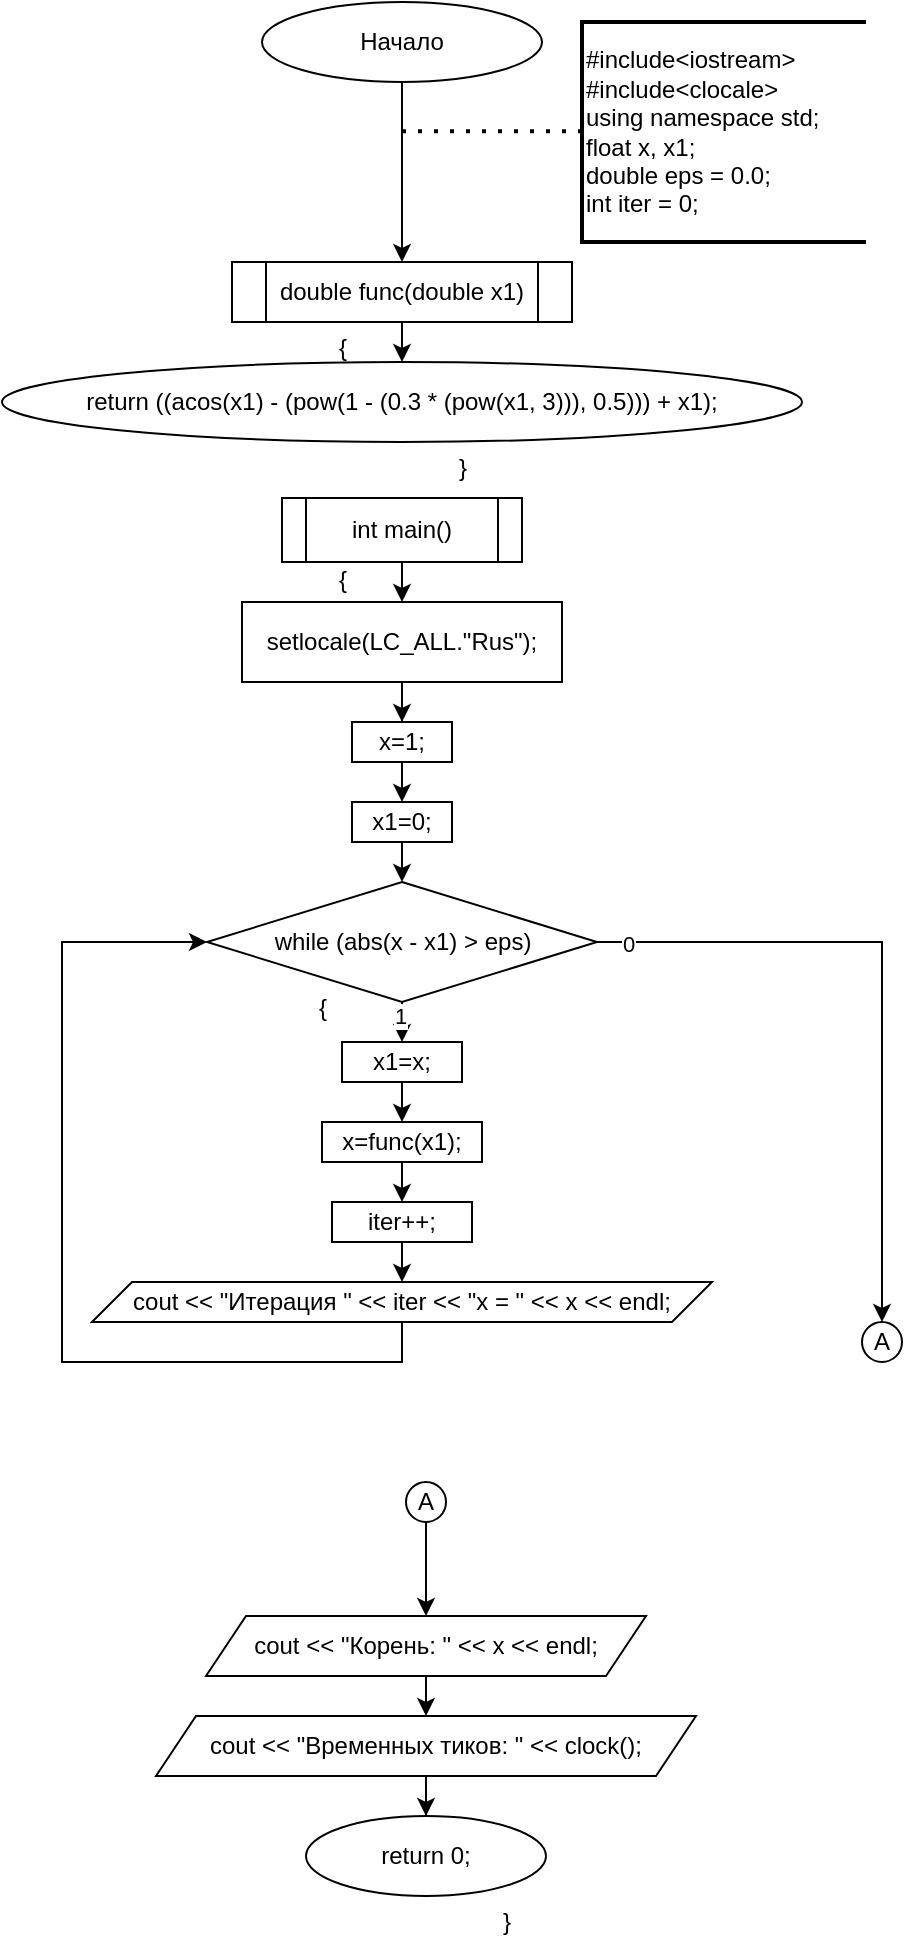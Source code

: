 <mxfile version="25.0.1">
  <diagram name="Страница — 1" id="NSx2ewMza1Y56-QGjFJZ">
    <mxGraphModel dx="858" dy="379" grid="0" gridSize="10" guides="1" tooltips="1" connect="1" arrows="1" fold="1" page="1" pageScale="1" pageWidth="1169" pageHeight="1654" math="0" shadow="0">
      <root>
        <mxCell id="0" />
        <mxCell id="1" parent="0" />
        <mxCell id="yGaHs416NKimu-mibkIS-1" value="#include&amp;lt;iostream&amp;gt;&lt;div&gt;#include&amp;lt;clocale&amp;gt;&lt;/div&gt;&lt;div&gt;using namespace std;&lt;/div&gt;&lt;div&gt;&lt;div&gt;float x, x1;&lt;/div&gt;&lt;div&gt;double eps = 0.0;&lt;/div&gt;&lt;/div&gt;&lt;div&gt;int iter = 0;&lt;/div&gt;" style="strokeWidth=2;html=1;shape=mxgraph.flowchart.annotation_1;align=left;pointerEvents=1;" parent="1" vertex="1">
          <mxGeometry x="670" y="30" width="142" height="110" as="geometry" />
        </mxCell>
        <mxCell id="yGaHs416NKimu-mibkIS-2" style="edgeStyle=orthogonalEdgeStyle;rounded=0;orthogonalLoop=1;jettySize=auto;html=1;exitX=0.5;exitY=1;exitDx=0;exitDy=0;entryX=0.5;entryY=0;entryDx=0;entryDy=0;" parent="1" source="yGaHs416NKimu-mibkIS-3" target="TtACydPfEbidQ31jQwrt-1" edge="1">
          <mxGeometry relative="1" as="geometry">
            <mxPoint x="580" y="110" as="targetPoint" />
          </mxGeometry>
        </mxCell>
        <mxCell id="yGaHs416NKimu-mibkIS-3" value="Начало" style="ellipse;whiteSpace=wrap;html=1;" parent="1" vertex="1">
          <mxGeometry x="510" y="20" width="140" height="40" as="geometry" />
        </mxCell>
        <mxCell id="yGaHs416NKimu-mibkIS-6" value="" style="endArrow=none;dashed=1;html=1;dashPattern=1 3;strokeWidth=2;rounded=0;entryX=0;entryY=0.5;entryDx=0;entryDy=0;entryPerimeter=0;" parent="1" edge="1">
          <mxGeometry width="50" height="50" relative="1" as="geometry">
            <mxPoint x="580" y="84.58" as="sourcePoint" />
            <mxPoint x="670" y="84.58" as="targetPoint" />
          </mxGeometry>
        </mxCell>
        <mxCell id="TtACydPfEbidQ31jQwrt-3" style="edgeStyle=orthogonalEdgeStyle;rounded=0;orthogonalLoop=1;jettySize=auto;html=1;exitX=0.5;exitY=1;exitDx=0;exitDy=0;entryX=0.5;entryY=0;entryDx=0;entryDy=0;" edge="1" parent="1" source="TtACydPfEbidQ31jQwrt-1" target="TtACydPfEbidQ31jQwrt-2">
          <mxGeometry relative="1" as="geometry" />
        </mxCell>
        <mxCell id="TtACydPfEbidQ31jQwrt-1" value="double func(double x1)" style="shape=process;whiteSpace=wrap;html=1;backgroundOutline=1;" vertex="1" parent="1">
          <mxGeometry x="495" y="150" width="170" height="30" as="geometry" />
        </mxCell>
        <mxCell id="TtACydPfEbidQ31jQwrt-2" value="return ((acos(x1) - (pow(1 - (0.3 * (pow(x1, 3))), 0.5))) + x1);" style="ellipse;whiteSpace=wrap;html=1;" vertex="1" parent="1">
          <mxGeometry x="380" y="200" width="400" height="40" as="geometry" />
        </mxCell>
        <mxCell id="TtACydPfEbidQ31jQwrt-4" value="{" style="text;html=1;align=center;verticalAlign=middle;resizable=0;points=[];autosize=1;strokeColor=none;fillColor=none;" vertex="1" parent="1">
          <mxGeometry x="535" y="178" width="30" height="30" as="geometry" />
        </mxCell>
        <mxCell id="TtACydPfEbidQ31jQwrt-5" value="}" style="text;html=1;align=center;verticalAlign=middle;resizable=0;points=[];autosize=1;strokeColor=none;fillColor=none;" vertex="1" parent="1">
          <mxGeometry x="595" y="238" width="30" height="30" as="geometry" />
        </mxCell>
        <mxCell id="TtACydPfEbidQ31jQwrt-18" style="edgeStyle=orthogonalEdgeStyle;rounded=0;orthogonalLoop=1;jettySize=auto;html=1;exitX=0.5;exitY=1;exitDx=0;exitDy=0;entryX=0.5;entryY=0;entryDx=0;entryDy=0;" edge="1" parent="1" source="TtACydPfEbidQ31jQwrt-6" target="TtACydPfEbidQ31jQwrt-7">
          <mxGeometry relative="1" as="geometry" />
        </mxCell>
        <mxCell id="TtACydPfEbidQ31jQwrt-6" value="int main()" style="shape=process;whiteSpace=wrap;html=1;backgroundOutline=1;" vertex="1" parent="1">
          <mxGeometry x="520" y="268" width="120" height="32" as="geometry" />
        </mxCell>
        <mxCell id="TtACydPfEbidQ31jQwrt-21" style="edgeStyle=orthogonalEdgeStyle;rounded=0;orthogonalLoop=1;jettySize=auto;html=1;entryX=0.5;entryY=0;entryDx=0;entryDy=0;" edge="1" parent="1" source="TtACydPfEbidQ31jQwrt-7" target="TtACydPfEbidQ31jQwrt-8">
          <mxGeometry relative="1" as="geometry" />
        </mxCell>
        <mxCell id="TtACydPfEbidQ31jQwrt-7" value="setlocale(LC_ALL.&quot;Rus&quot;);" style="whiteSpace=wrap;html=1;" vertex="1" parent="1">
          <mxGeometry x="500" y="320" width="160" height="40" as="geometry" />
        </mxCell>
        <mxCell id="TtACydPfEbidQ31jQwrt-22" style="edgeStyle=orthogonalEdgeStyle;rounded=0;orthogonalLoop=1;jettySize=auto;html=1;exitX=0.5;exitY=1;exitDx=0;exitDy=0;entryX=0.5;entryY=0;entryDx=0;entryDy=0;" edge="1" parent="1" source="TtACydPfEbidQ31jQwrt-8" target="TtACydPfEbidQ31jQwrt-9">
          <mxGeometry relative="1" as="geometry" />
        </mxCell>
        <mxCell id="TtACydPfEbidQ31jQwrt-8" value="x=1;" style="whiteSpace=wrap;html=1;" vertex="1" parent="1">
          <mxGeometry x="555" y="380" width="50" height="20" as="geometry" />
        </mxCell>
        <mxCell id="TtACydPfEbidQ31jQwrt-23" style="edgeStyle=orthogonalEdgeStyle;rounded=0;orthogonalLoop=1;jettySize=auto;html=1;exitX=0.5;exitY=1;exitDx=0;exitDy=0;entryX=0.5;entryY=0;entryDx=0;entryDy=0;" edge="1" parent="1" source="TtACydPfEbidQ31jQwrt-9" target="TtACydPfEbidQ31jQwrt-10">
          <mxGeometry relative="1" as="geometry" />
        </mxCell>
        <mxCell id="TtACydPfEbidQ31jQwrt-9" value="x1=0;" style="whiteSpace=wrap;html=1;" vertex="1" parent="1">
          <mxGeometry x="555" y="420" width="50" height="20" as="geometry" />
        </mxCell>
        <mxCell id="TtACydPfEbidQ31jQwrt-24" style="edgeStyle=orthogonalEdgeStyle;rounded=0;orthogonalLoop=1;jettySize=auto;html=1;exitX=0.5;exitY=1;exitDx=0;exitDy=0;entryX=0.5;entryY=0;entryDx=0;entryDy=0;" edge="1" parent="1" source="TtACydPfEbidQ31jQwrt-10" target="TtACydPfEbidQ31jQwrt-11">
          <mxGeometry relative="1" as="geometry" />
        </mxCell>
        <mxCell id="TtACydPfEbidQ31jQwrt-29" value="1" style="edgeLabel;html=1;align=center;verticalAlign=middle;resizable=0;points=[];" vertex="1" connectable="0" parent="TtACydPfEbidQ31jQwrt-24">
          <mxGeometry x="-0.35" y="-1" relative="1" as="geometry">
            <mxPoint as="offset" />
          </mxGeometry>
        </mxCell>
        <mxCell id="TtACydPfEbidQ31jQwrt-30" style="edgeStyle=orthogonalEdgeStyle;rounded=0;orthogonalLoop=1;jettySize=auto;html=1;exitX=1;exitY=0.5;exitDx=0;exitDy=0;entryX=0.5;entryY=0;entryDx=0;entryDy=0;" edge="1" parent="1" source="TtACydPfEbidQ31jQwrt-10" target="TtACydPfEbidQ31jQwrt-35">
          <mxGeometry relative="1" as="geometry" />
        </mxCell>
        <mxCell id="TtACydPfEbidQ31jQwrt-31" value="0" style="edgeLabel;html=1;align=center;verticalAlign=middle;resizable=0;points=[];" vertex="1" connectable="0" parent="TtACydPfEbidQ31jQwrt-30">
          <mxGeometry x="-0.911" y="-1" relative="1" as="geometry">
            <mxPoint as="offset" />
          </mxGeometry>
        </mxCell>
        <mxCell id="TtACydPfEbidQ31jQwrt-10" value="while (abs(x - x1) &gt; eps)" style="rhombus;whiteSpace=wrap;html=1;" vertex="1" parent="1">
          <mxGeometry x="482.5" y="460" width="195" height="60" as="geometry" />
        </mxCell>
        <mxCell id="TtACydPfEbidQ31jQwrt-25" style="edgeStyle=orthogonalEdgeStyle;rounded=0;orthogonalLoop=1;jettySize=auto;html=1;exitX=0.5;exitY=1;exitDx=0;exitDy=0;entryX=0.5;entryY=0;entryDx=0;entryDy=0;" edge="1" parent="1" source="TtACydPfEbidQ31jQwrt-11" target="TtACydPfEbidQ31jQwrt-12">
          <mxGeometry relative="1" as="geometry" />
        </mxCell>
        <mxCell id="TtACydPfEbidQ31jQwrt-11" value="x1=x;" style="whiteSpace=wrap;html=1;" vertex="1" parent="1">
          <mxGeometry x="550" y="540" width="60" height="20" as="geometry" />
        </mxCell>
        <mxCell id="TtACydPfEbidQ31jQwrt-26" style="edgeStyle=orthogonalEdgeStyle;rounded=0;orthogonalLoop=1;jettySize=auto;html=1;exitX=0.5;exitY=1;exitDx=0;exitDy=0;entryX=0.5;entryY=0;entryDx=0;entryDy=0;" edge="1" parent="1" source="TtACydPfEbidQ31jQwrt-12" target="TtACydPfEbidQ31jQwrt-13">
          <mxGeometry relative="1" as="geometry" />
        </mxCell>
        <mxCell id="TtACydPfEbidQ31jQwrt-12" value="x=func(x1);" style="whiteSpace=wrap;html=1;" vertex="1" parent="1">
          <mxGeometry x="540" y="580" width="80" height="20" as="geometry" />
        </mxCell>
        <mxCell id="TtACydPfEbidQ31jQwrt-27" style="edgeStyle=orthogonalEdgeStyle;rounded=0;orthogonalLoop=1;jettySize=auto;html=1;exitX=0.5;exitY=1;exitDx=0;exitDy=0;entryX=0.5;entryY=0;entryDx=0;entryDy=0;" edge="1" parent="1" source="TtACydPfEbidQ31jQwrt-13" target="TtACydPfEbidQ31jQwrt-14">
          <mxGeometry relative="1" as="geometry" />
        </mxCell>
        <mxCell id="TtACydPfEbidQ31jQwrt-13" value="iter++;" style="whiteSpace=wrap;html=1;" vertex="1" parent="1">
          <mxGeometry x="545" y="620" width="70" height="20" as="geometry" />
        </mxCell>
        <mxCell id="TtACydPfEbidQ31jQwrt-28" style="edgeStyle=orthogonalEdgeStyle;rounded=0;orthogonalLoop=1;jettySize=auto;html=1;exitX=0.5;exitY=1;exitDx=0;exitDy=0;entryX=0;entryY=0.5;entryDx=0;entryDy=0;" edge="1" parent="1" source="TtACydPfEbidQ31jQwrt-14" target="TtACydPfEbidQ31jQwrt-10">
          <mxGeometry relative="1" as="geometry">
            <Array as="points">
              <mxPoint x="580" y="700" />
              <mxPoint x="410" y="700" />
              <mxPoint x="410" y="490" />
            </Array>
          </mxGeometry>
        </mxCell>
        <mxCell id="TtACydPfEbidQ31jQwrt-14" value="cout &amp;lt;&amp;lt; &quot;Итерация &quot; &amp;lt;&amp;lt; iter &amp;lt;&amp;lt; &quot;x = &quot; &amp;lt;&amp;lt; x &amp;lt;&amp;lt; endl;" style="shape=parallelogram;perimeter=parallelogramPerimeter;whiteSpace=wrap;html=1;fixedSize=1;" vertex="1" parent="1">
          <mxGeometry x="425" y="660" width="310" height="20" as="geometry" />
        </mxCell>
        <mxCell id="TtACydPfEbidQ31jQwrt-32" style="edgeStyle=orthogonalEdgeStyle;rounded=0;orthogonalLoop=1;jettySize=auto;html=1;exitX=0.5;exitY=1;exitDx=0;exitDy=0;entryX=0.5;entryY=0;entryDx=0;entryDy=0;" edge="1" parent="1" source="TtACydPfEbidQ31jQwrt-15" target="TtACydPfEbidQ31jQwrt-16">
          <mxGeometry relative="1" as="geometry" />
        </mxCell>
        <mxCell id="TtACydPfEbidQ31jQwrt-15" value="cout &amp;lt;&amp;lt; &quot;Корень: &quot; &amp;lt;&amp;lt; x &amp;lt;&amp;lt; endl;" style="shape=parallelogram;perimeter=parallelogramPerimeter;whiteSpace=wrap;html=1;fixedSize=1;" vertex="1" parent="1">
          <mxGeometry x="482" y="827" width="220" height="30" as="geometry" />
        </mxCell>
        <mxCell id="TtACydPfEbidQ31jQwrt-33" style="edgeStyle=orthogonalEdgeStyle;rounded=0;orthogonalLoop=1;jettySize=auto;html=1;exitX=0.5;exitY=1;exitDx=0;exitDy=0;" edge="1" parent="1" source="TtACydPfEbidQ31jQwrt-16" target="TtACydPfEbidQ31jQwrt-17">
          <mxGeometry relative="1" as="geometry" />
        </mxCell>
        <mxCell id="TtACydPfEbidQ31jQwrt-16" value="cout &amp;lt;&amp;lt; &quot;Временных тиков: &quot; &amp;lt;&amp;lt; clock();" style="shape=parallelogram;perimeter=parallelogramPerimeter;whiteSpace=wrap;html=1;fixedSize=1;" vertex="1" parent="1">
          <mxGeometry x="457" y="877" width="270" height="30" as="geometry" />
        </mxCell>
        <mxCell id="TtACydPfEbidQ31jQwrt-17" value="return 0;" style="ellipse;whiteSpace=wrap;html=1;" vertex="1" parent="1">
          <mxGeometry x="532" y="927" width="120" height="40" as="geometry" />
        </mxCell>
        <mxCell id="TtACydPfEbidQ31jQwrt-19" value="{" style="text;html=1;align=center;verticalAlign=middle;resizable=0;points=[];autosize=1;strokeColor=none;fillColor=none;" vertex="1" parent="1">
          <mxGeometry x="535" y="294" width="30" height="30" as="geometry" />
        </mxCell>
        <mxCell id="TtACydPfEbidQ31jQwrt-20" value="{" style="text;html=1;align=center;verticalAlign=middle;resizable=0;points=[];autosize=1;strokeColor=none;fillColor=none;" vertex="1" parent="1">
          <mxGeometry x="525" y="508" width="30" height="30" as="geometry" />
        </mxCell>
        <mxCell id="TtACydPfEbidQ31jQwrt-34" value="}" style="text;html=1;align=center;verticalAlign=middle;resizable=0;points=[];autosize=1;strokeColor=none;fillColor=none;" vertex="1" parent="1">
          <mxGeometry x="617" y="965" width="30" height="30" as="geometry" />
        </mxCell>
        <mxCell id="TtACydPfEbidQ31jQwrt-35" value="A" style="ellipse;whiteSpace=wrap;html=1;" vertex="1" parent="1">
          <mxGeometry x="810" y="680" width="20" height="20" as="geometry" />
        </mxCell>
        <mxCell id="TtACydPfEbidQ31jQwrt-37" style="edgeStyle=orthogonalEdgeStyle;rounded=0;orthogonalLoop=1;jettySize=auto;html=1;exitX=0.5;exitY=1;exitDx=0;exitDy=0;entryX=0.5;entryY=0;entryDx=0;entryDy=0;" edge="1" parent="1" source="TtACydPfEbidQ31jQwrt-36" target="TtACydPfEbidQ31jQwrt-15">
          <mxGeometry relative="1" as="geometry" />
        </mxCell>
        <mxCell id="TtACydPfEbidQ31jQwrt-36" value="A" style="ellipse;whiteSpace=wrap;html=1;" vertex="1" parent="1">
          <mxGeometry x="582" y="760" width="20" height="20" as="geometry" />
        </mxCell>
      </root>
    </mxGraphModel>
  </diagram>
</mxfile>
